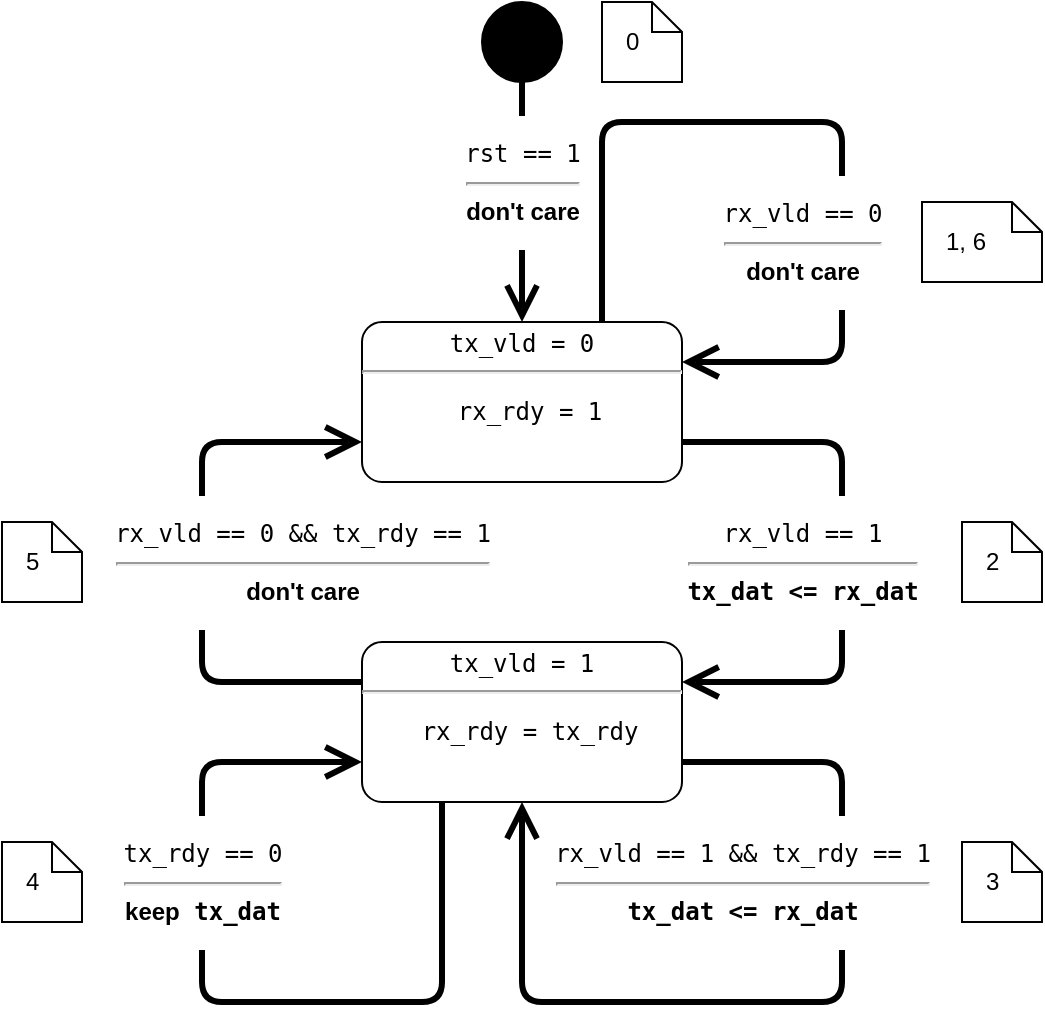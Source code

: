 <mxfile version="25.0.1">
  <diagram name="Page-1" id="j4nX6Kslid-w6BkQC8sG">
    <mxGraphModel dx="769" dy="578" grid="1" gridSize="10" guides="1" tooltips="1" connect="1" arrows="1" fold="1" page="1" pageScale="1" pageWidth="850" pageHeight="1100" math="0" shadow="0">
      <root>
        <mxCell id="0" />
        <mxCell id="1" parent="0" />
        <mxCell id="LTku4S6dFY0IT8Oj7zF--5" value="&lt;pre style=&quot;margin: 4px 0px 0px; font-size: 12px;&quot;&gt;tx_vld = 0&lt;/pre&gt;&lt;hr style=&quot;font-size: 12px;&quot;&gt;&lt;p style=&quot;font-size: 12px;&quot;&gt;&lt;/p&gt;&lt;pre style=&quot;margin: 0px 0px 0px 8px; font-size: 12px;&quot;&gt;rx_rdy = 1&lt;/pre&gt;" style="shape=mxgraph.sysml.simpleState;html=1;overflow=fill;whiteSpace=wrap;align=center;fontSize=12;" parent="1" vertex="1">
          <mxGeometry x="320" y="440" width="160" height="80" as="geometry" />
        </mxCell>
        <mxCell id="LTku4S6dFY0IT8Oj7zF--6" value="&lt;pre style=&quot;margin-top: 4px; margin-bottom: 0px; font-size: 12px;&quot;&gt;tx_vld = 1&lt;/pre&gt;&lt;hr style=&quot;font-size: 12px;&quot;&gt;&lt;p style=&quot;font-size: 12px;&quot;&gt;&lt;/p&gt;&lt;pre style=&quot;margin: 0px 0px 0px 8px; font-size: 12px;&quot;&gt;rx_rdy = tx_rdy&lt;/pre&gt;" style="shape=mxgraph.sysml.simpleState;html=1;overflow=fill;whiteSpace=wrap;align=center;fontSize=12;" parent="1" vertex="1">
          <mxGeometry x="320" y="600" width="160" height="80" as="geometry" />
        </mxCell>
        <mxCell id="LTku4S6dFY0IT8Oj7zF--7" value="&lt;pre style=&quot;font-size: 12px;&quot;&gt;rx_vld == 1&lt;br style=&quot;font-size: 12px;&quot;&gt;&lt;hr&gt;&lt;b&gt;tx_dat &amp;lt;= rx_dat&lt;/b&gt;&lt;/pre&gt;" style="edgeStyle=none;html=1;endArrow=open;endSize=12;strokeWidth=3;verticalAlign=middle;rounded=1;entryX=1;entryY=0.25;entryDx=0;entryDy=0;entryPerimeter=0;curved=0;fontSize=12;exitX=1;exitY=0.75;exitDx=0;exitDy=0;exitPerimeter=0;strokeColor=default;backgroundOutline=0;" parent="1" source="LTku4S6dFY0IT8Oj7zF--5" target="LTku4S6dFY0IT8Oj7zF--6" edge="1">
          <mxGeometry y="-20" width="160" relative="1" as="geometry">
            <mxPoint x="540" y="500" as="sourcePoint" />
            <mxPoint x="680" y="480" as="targetPoint" />
            <Array as="points">
              <mxPoint x="560" y="500" />
              <mxPoint x="560" y="620" />
            </Array>
            <mxPoint as="offset" />
          </mxGeometry>
        </mxCell>
        <mxCell id="LTku4S6dFY0IT8Oj7zF--9" value="" style="shape=ellipse;html=1;fillColor=strokeColor;fontSize=18;fontColor=#ffffff;" parent="1" vertex="1">
          <mxGeometry x="380" y="280" width="40" height="40" as="geometry" />
        </mxCell>
        <mxCell id="LTku4S6dFY0IT8Oj7zF--10" value="&lt;pre style=&quot;font-size: 12px;&quot;&gt;rst == 1&lt;br&gt;&lt;hr&gt;&lt;b&gt;&lt;font face=&quot;Helvetica&quot;&gt;don&#39;t care&lt;/font&gt;&lt;/b&gt;&lt;/pre&gt;" style="edgeStyle=none;html=1;endArrow=open;endSize=12;strokeWidth=3;verticalAlign=middle;rounded=0;exitX=0.5;exitY=1;exitDx=0;exitDy=0;entryX=0.5;entryY=0;entryDx=0;entryDy=0;entryPerimeter=0;" parent="1" source="LTku4S6dFY0IT8Oj7zF--9" target="LTku4S6dFY0IT8Oj7zF--5" edge="1">
          <mxGeometry x="-0.167" width="160" relative="1" as="geometry">
            <mxPoint x="60" y="350" as="sourcePoint" />
            <mxPoint x="160" y="340" as="targetPoint" />
            <mxPoint as="offset" />
          </mxGeometry>
        </mxCell>
        <mxCell id="LTku4S6dFY0IT8Oj7zF--15" value="&lt;pre style=&quot;font-size: 12px;&quot;&gt;rx_vld == 1 &amp;amp;&amp;amp; tx_rdy == 1&lt;br style=&quot;font-size: 12px;&quot;&gt;&lt;hr&gt;&lt;b&gt;tx_dat &amp;lt;= rx_dat&lt;/b&gt;&lt;/pre&gt;" style="edgeStyle=none;html=1;endArrow=open;endSize=12;strokeWidth=3;verticalAlign=middle;rounded=1;entryX=0.5;entryY=1;entryDx=0;entryDy=0;entryPerimeter=0;curved=0;fontSize=12;exitX=1;exitY=0.75;exitDx=0;exitDy=0;exitPerimeter=0;" parent="1" source="LTku4S6dFY0IT8Oj7zF--6" target="LTku4S6dFY0IT8Oj7zF--6" edge="1">
          <mxGeometry x="-0.391" y="-50" width="160" relative="1" as="geometry">
            <mxPoint x="490" y="660" as="sourcePoint" />
            <mxPoint x="480" y="780" as="targetPoint" />
            <Array as="points">
              <mxPoint x="560" y="660" />
              <mxPoint x="560" y="780" />
              <mxPoint x="400" y="780" />
            </Array>
            <mxPoint as="offset" />
          </mxGeometry>
        </mxCell>
        <mxCell id="C0wq2t53OTKqy7bNyIuA-2" value="1, 6" style="shape=note;size=15;align=left;spacingLeft=10;html=1;whiteSpace=wrap;" parent="1" vertex="1">
          <mxGeometry x="600" y="380" width="60" height="40" as="geometry" />
        </mxCell>
        <mxCell id="C0wq2t53OTKqy7bNyIuA-5" value="2" style="shape=note;size=15;align=left;spacingLeft=10;html=1;whiteSpace=wrap;" parent="1" vertex="1">
          <mxGeometry x="620" y="540" width="40" height="40" as="geometry" />
        </mxCell>
        <mxCell id="C0wq2t53OTKqy7bNyIuA-6" value="3" style="shape=note;size=15;align=left;spacingLeft=10;html=1;whiteSpace=wrap;" parent="1" vertex="1">
          <mxGeometry x="620" y="700" width="40" height="40" as="geometry" />
        </mxCell>
        <mxCell id="C0wq2t53OTKqy7bNyIuA-7" value="4" style="shape=note;size=15;align=left;spacingLeft=10;html=1;whiteSpace=wrap;" parent="1" vertex="1">
          <mxGeometry x="140" y="700" width="40" height="40" as="geometry" />
        </mxCell>
        <mxCell id="C0wq2t53OTKqy7bNyIuA-8" value="5" style="shape=note;size=15;align=left;spacingLeft=10;html=1;whiteSpace=wrap;" parent="1" vertex="1">
          <mxGeometry x="140" y="540" width="40" height="40" as="geometry" />
        </mxCell>
        <mxCell id="C0wq2t53OTKqy7bNyIuA-9" value="0" style="shape=note;size=15;align=left;spacingLeft=10;html=1;whiteSpace=wrap;" parent="1" vertex="1">
          <mxGeometry x="440" y="280" width="40" height="40" as="geometry" />
        </mxCell>
        <mxCell id="UycFxw48yVFfNUSQYZPM-1" value="&lt;pre style=&quot;font-size: 12px;&quot;&gt;tx_rdy == 0&lt;br style=&quot;font-size: 12px;&quot;&gt;&lt;hr&gt;&lt;b&gt;&lt;font face=&quot;Helvetica&quot;&gt;keep&lt;/font&gt; tx_dat&lt;/b&gt;&lt;/pre&gt;" style="edgeStyle=none;html=1;endArrow=open;endSize=12;strokeWidth=3;verticalAlign=middle;rounded=1;entryX=0;entryY=0.75;entryDx=0;entryDy=0;entryPerimeter=0;curved=0;fontSize=12;exitX=0.25;exitY=1;exitDx=0;exitDy=0;exitPerimeter=0;" parent="1" source="LTku4S6dFY0IT8Oj7zF--6" target="LTku4S6dFY0IT8Oj7zF--6" edge="1">
          <mxGeometry x="0.333" width="160" relative="1" as="geometry">
            <mxPoint x="490" y="670" as="sourcePoint" />
            <mxPoint x="450" y="690" as="targetPoint" />
            <Array as="points">
              <mxPoint x="360" y="780" />
              <mxPoint x="240" y="780" />
              <mxPoint x="240" y="660" />
            </Array>
            <mxPoint as="offset" />
          </mxGeometry>
        </mxCell>
        <mxCell id="UycFxw48yVFfNUSQYZPM-3" value="&lt;pre style=&quot;font-size: 12px;&quot;&gt;rx_vld == 0&lt;br style=&quot;font-size: 12px;&quot;&gt;&lt;hr&gt;&lt;b&gt;&lt;font face=&quot;Helvetica&quot;&gt;don&#39;t care&lt;/font&gt;&lt;/b&gt;&lt;/pre&gt;" style="edgeStyle=none;html=1;endArrow=open;endSize=12;strokeWidth=3;verticalAlign=middle;rounded=1;entryX=1;entryY=0.25;entryDx=0;entryDy=0;entryPerimeter=0;curved=0;fontSize=12;exitX=0.75;exitY=0;exitDx=0;exitDy=0;exitPerimeter=0;" parent="1" source="LTku4S6dFY0IT8Oj7zF--5" target="LTku4S6dFY0IT8Oj7zF--5" edge="1">
          <mxGeometry x="0.333" y="-20" width="160" relative="1" as="geometry">
            <mxPoint x="530" y="260" as="sourcePoint" />
            <mxPoint x="490" y="240" as="targetPoint" />
            <Array as="points">
              <mxPoint x="440" y="340" />
              <mxPoint x="560" y="340" />
              <mxPoint x="560" y="460" />
            </Array>
            <mxPoint as="offset" />
          </mxGeometry>
        </mxCell>
        <mxCell id="P1FIbAGwFiHA0mSTGa94-2" value="&lt;pre style=&quot;font-size: 12px;&quot;&gt;rx_vld == 0 &amp;amp;&amp;amp; tx_rdy == 1&lt;br style=&quot;font-size: 12px;&quot;&gt;&lt;hr&gt;&lt;b&gt;&lt;font face=&quot;Helvetica&quot;&gt;don&#39;t care&lt;/font&gt;&lt;/b&gt;&lt;/pre&gt;" style="edgeStyle=none;html=1;endArrow=open;endSize=12;strokeWidth=3;verticalAlign=middle;rounded=1;entryX=0;entryY=0.75;entryDx=0;entryDy=0;entryPerimeter=0;curved=0;fontSize=12;exitX=0;exitY=0.25;exitDx=0;exitDy=0;exitPerimeter=0;" parent="1" source="LTku4S6dFY0IT8Oj7zF--6" edge="1">
          <mxGeometry y="-50" width="160" relative="1" as="geometry">
            <mxPoint x="360" y="520" as="sourcePoint" />
            <mxPoint x="320" y="500" as="targetPoint" />
            <Array as="points">
              <mxPoint x="240" y="620" />
              <mxPoint x="240" y="500" />
            </Array>
            <mxPoint as="offset" />
          </mxGeometry>
        </mxCell>
      </root>
    </mxGraphModel>
  </diagram>
</mxfile>
